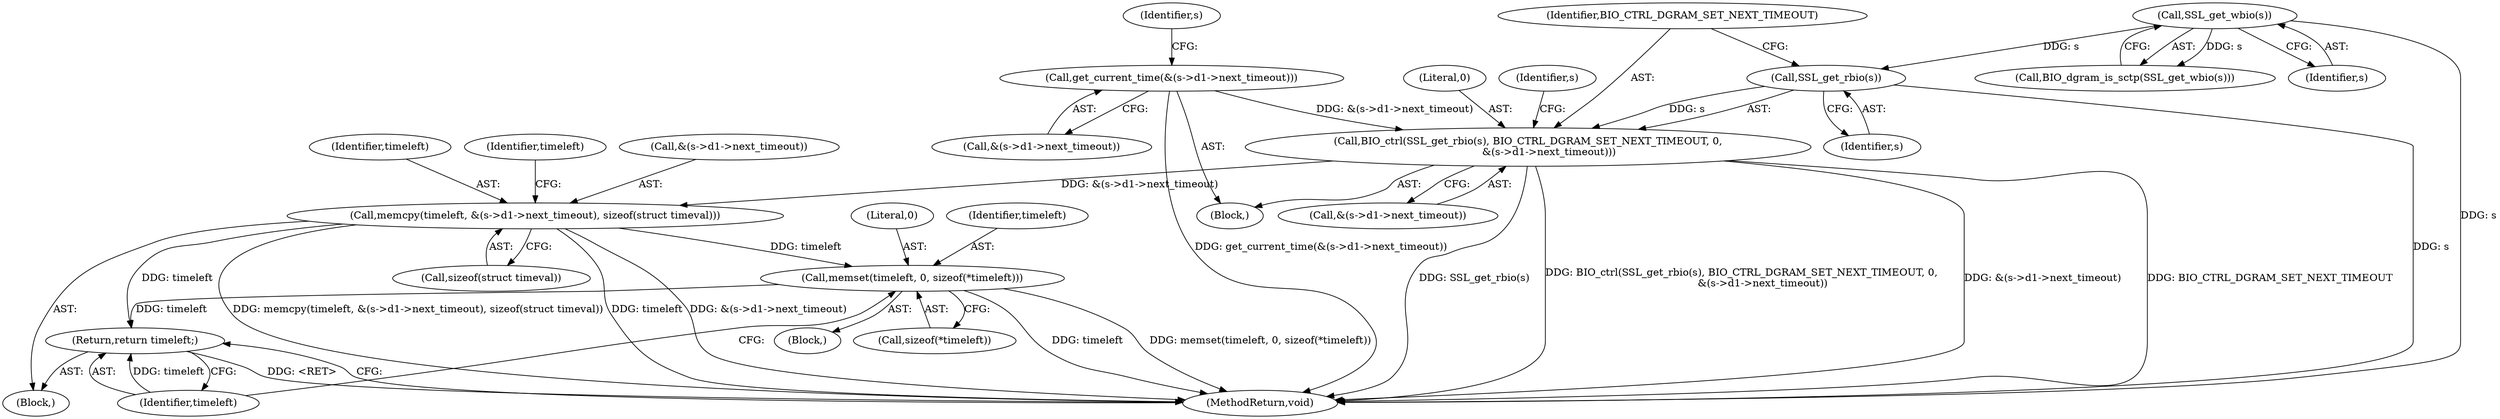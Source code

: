 digraph "0_openssl_f5c7f5dfbaf0d2f7d946d0fe86f08e6bcb36ed0d_0@API" {
"1000508" [label="(Call,memcpy(timeleft, &(s->d1->next_timeout), sizeof(struct timeval)))"];
"1000424" [label="(Call,BIO_ctrl(SSL_get_rbio(s), BIO_CTRL_DGRAM_SET_NEXT_TIMEOUT, 0,\n             &(s->d1->next_timeout)))"];
"1000425" [label="(Call,SSL_get_rbio(s))"];
"1000358" [label="(Call,SSL_get_wbio(s))"];
"1000404" [label="(Call,get_current_time(&(s->d1->next_timeout)))"];
"1000561" [label="(Call,memset(timeleft, 0, sizeof(*timeleft)))"];
"1000567" [label="(Return,return timeleft;)"];
"1000509" [label="(Identifier,timeleft)"];
"1000415" [label="(Identifier,s)"];
"1000427" [label="(Identifier,BIO_CTRL_DGRAM_SET_NEXT_TIMEOUT)"];
"1000357" [label="(Call,BIO_dgram_is_sctp(SSL_get_wbio(s)))"];
"1000405" [label="(Call,&(s->d1->next_timeout))"];
"1000516" [label="(Call,sizeof(struct timeval))"];
"1000429" [label="(Call,&(s->d1->next_timeout))"];
"1000425" [label="(Call,SSL_get_rbio(s))"];
"1000358" [label="(Call,SSL_get_wbio(s))"];
"1000567" [label="(Return,return timeleft;)"];
"1000561" [label="(Call,memset(timeleft, 0, sizeof(*timeleft)))"];
"1000435" [label="(Block,)"];
"1000520" [label="(Identifier,timeleft)"];
"1000568" [label="(Identifier,timeleft)"];
"1000355" [label="(Block,)"];
"1000563" [label="(Literal,0)"];
"1000428" [label="(Literal,0)"];
"1000424" [label="(Call,BIO_ctrl(SSL_get_rbio(s), BIO_CTRL_DGRAM_SET_NEXT_TIMEOUT, 0,\n             &(s->d1->next_timeout)))"];
"1000714" [label="(MethodReturn,void)"];
"1000404" [label="(Call,get_current_time(&(s->d1->next_timeout)))"];
"1000510" [label="(Call,&(s->d1->next_timeout))"];
"1000359" [label="(Identifier,s)"];
"1000560" [label="(Block,)"];
"1000562" [label="(Identifier,timeleft)"];
"1000508" [label="(Call,memcpy(timeleft, &(s->d1->next_timeout), sizeof(struct timeval)))"];
"1000564" [label="(Call,sizeof(*timeleft))"];
"1000426" [label="(Identifier,s)"];
"1000443" [label="(Identifier,s)"];
"1000508" -> "1000435"  [label="AST: "];
"1000508" -> "1000516"  [label="CFG: "];
"1000509" -> "1000508"  [label="AST: "];
"1000510" -> "1000508"  [label="AST: "];
"1000516" -> "1000508"  [label="AST: "];
"1000520" -> "1000508"  [label="CFG: "];
"1000508" -> "1000714"  [label="DDG: timeleft"];
"1000508" -> "1000714"  [label="DDG: &(s->d1->next_timeout)"];
"1000508" -> "1000714"  [label="DDG: memcpy(timeleft, &(s->d1->next_timeout), sizeof(struct timeval))"];
"1000424" -> "1000508"  [label="DDG: &(s->d1->next_timeout)"];
"1000508" -> "1000561"  [label="DDG: timeleft"];
"1000508" -> "1000567"  [label="DDG: timeleft"];
"1000424" -> "1000355"  [label="AST: "];
"1000424" -> "1000429"  [label="CFG: "];
"1000425" -> "1000424"  [label="AST: "];
"1000427" -> "1000424"  [label="AST: "];
"1000428" -> "1000424"  [label="AST: "];
"1000429" -> "1000424"  [label="AST: "];
"1000443" -> "1000424"  [label="CFG: "];
"1000424" -> "1000714"  [label="DDG: BIO_CTRL_DGRAM_SET_NEXT_TIMEOUT"];
"1000424" -> "1000714"  [label="DDG: SSL_get_rbio(s)"];
"1000424" -> "1000714"  [label="DDG: BIO_ctrl(SSL_get_rbio(s), BIO_CTRL_DGRAM_SET_NEXT_TIMEOUT, 0,\n             &(s->d1->next_timeout))"];
"1000424" -> "1000714"  [label="DDG: &(s->d1->next_timeout)"];
"1000425" -> "1000424"  [label="DDG: s"];
"1000404" -> "1000424"  [label="DDG: &(s->d1->next_timeout)"];
"1000425" -> "1000426"  [label="CFG: "];
"1000426" -> "1000425"  [label="AST: "];
"1000427" -> "1000425"  [label="CFG: "];
"1000425" -> "1000714"  [label="DDG: s"];
"1000358" -> "1000425"  [label="DDG: s"];
"1000358" -> "1000357"  [label="AST: "];
"1000358" -> "1000359"  [label="CFG: "];
"1000359" -> "1000358"  [label="AST: "];
"1000357" -> "1000358"  [label="CFG: "];
"1000358" -> "1000714"  [label="DDG: s"];
"1000358" -> "1000357"  [label="DDG: s"];
"1000404" -> "1000355"  [label="AST: "];
"1000404" -> "1000405"  [label="CFG: "];
"1000405" -> "1000404"  [label="AST: "];
"1000415" -> "1000404"  [label="CFG: "];
"1000404" -> "1000714"  [label="DDG: get_current_time(&(s->d1->next_timeout))"];
"1000561" -> "1000560"  [label="AST: "];
"1000561" -> "1000564"  [label="CFG: "];
"1000562" -> "1000561"  [label="AST: "];
"1000563" -> "1000561"  [label="AST: "];
"1000564" -> "1000561"  [label="AST: "];
"1000568" -> "1000561"  [label="CFG: "];
"1000561" -> "1000714"  [label="DDG: timeleft"];
"1000561" -> "1000714"  [label="DDG: memset(timeleft, 0, sizeof(*timeleft))"];
"1000561" -> "1000567"  [label="DDG: timeleft"];
"1000567" -> "1000435"  [label="AST: "];
"1000567" -> "1000568"  [label="CFG: "];
"1000568" -> "1000567"  [label="AST: "];
"1000714" -> "1000567"  [label="CFG: "];
"1000567" -> "1000714"  [label="DDG: <RET>"];
"1000568" -> "1000567"  [label="DDG: timeleft"];
}
